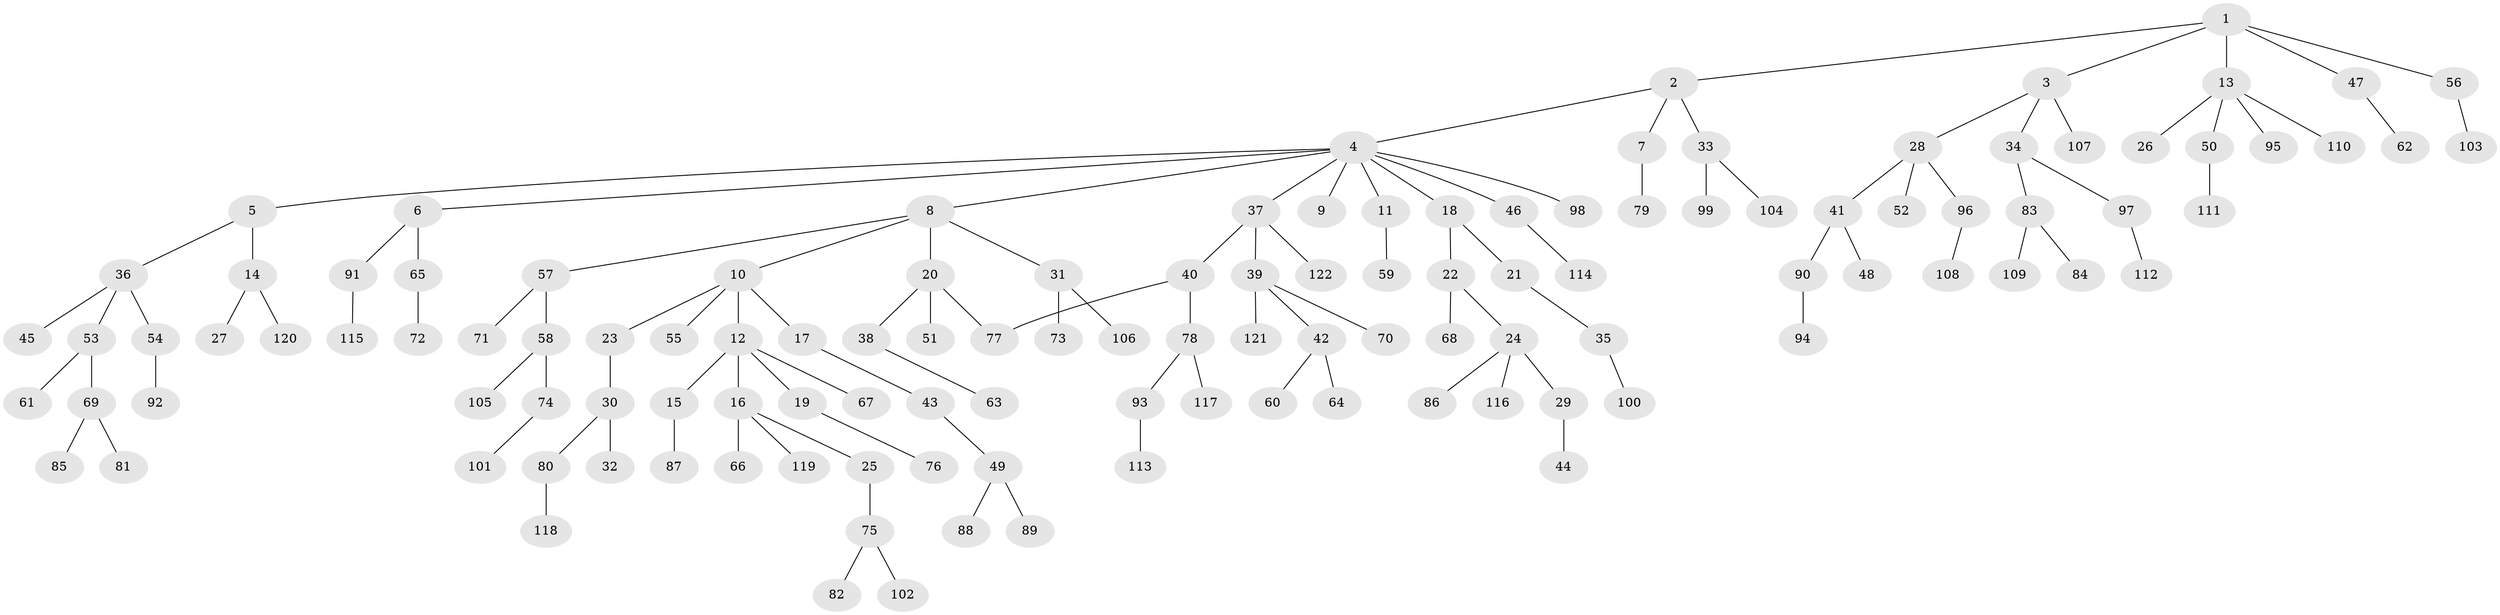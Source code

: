 // coarse degree distribution, {1: 0.684931506849315, 2: 0.1643835616438356, 4: 0.0547945205479452, 5: 0.0547945205479452, 3: 0.0273972602739726, 28: 0.0136986301369863}
// Generated by graph-tools (version 1.1) at 2025/44/03/04/25 21:44:40]
// undirected, 122 vertices, 122 edges
graph export_dot {
graph [start="1"]
  node [color=gray90,style=filled];
  1;
  2;
  3;
  4;
  5;
  6;
  7;
  8;
  9;
  10;
  11;
  12;
  13;
  14;
  15;
  16;
  17;
  18;
  19;
  20;
  21;
  22;
  23;
  24;
  25;
  26;
  27;
  28;
  29;
  30;
  31;
  32;
  33;
  34;
  35;
  36;
  37;
  38;
  39;
  40;
  41;
  42;
  43;
  44;
  45;
  46;
  47;
  48;
  49;
  50;
  51;
  52;
  53;
  54;
  55;
  56;
  57;
  58;
  59;
  60;
  61;
  62;
  63;
  64;
  65;
  66;
  67;
  68;
  69;
  70;
  71;
  72;
  73;
  74;
  75;
  76;
  77;
  78;
  79;
  80;
  81;
  82;
  83;
  84;
  85;
  86;
  87;
  88;
  89;
  90;
  91;
  92;
  93;
  94;
  95;
  96;
  97;
  98;
  99;
  100;
  101;
  102;
  103;
  104;
  105;
  106;
  107;
  108;
  109;
  110;
  111;
  112;
  113;
  114;
  115;
  116;
  117;
  118;
  119;
  120;
  121;
  122;
  1 -- 2;
  1 -- 3;
  1 -- 13;
  1 -- 47;
  1 -- 56;
  2 -- 4;
  2 -- 7;
  2 -- 33;
  3 -- 28;
  3 -- 34;
  3 -- 107;
  4 -- 5;
  4 -- 6;
  4 -- 8;
  4 -- 9;
  4 -- 11;
  4 -- 18;
  4 -- 37;
  4 -- 46;
  4 -- 98;
  5 -- 14;
  5 -- 36;
  6 -- 65;
  6 -- 91;
  7 -- 79;
  8 -- 10;
  8 -- 20;
  8 -- 31;
  8 -- 57;
  10 -- 12;
  10 -- 17;
  10 -- 23;
  10 -- 55;
  11 -- 59;
  12 -- 15;
  12 -- 16;
  12 -- 19;
  12 -- 67;
  13 -- 26;
  13 -- 50;
  13 -- 95;
  13 -- 110;
  14 -- 27;
  14 -- 120;
  15 -- 87;
  16 -- 25;
  16 -- 66;
  16 -- 119;
  17 -- 43;
  18 -- 21;
  18 -- 22;
  19 -- 76;
  20 -- 38;
  20 -- 51;
  20 -- 77;
  21 -- 35;
  22 -- 24;
  22 -- 68;
  23 -- 30;
  24 -- 29;
  24 -- 86;
  24 -- 116;
  25 -- 75;
  28 -- 41;
  28 -- 52;
  28 -- 96;
  29 -- 44;
  30 -- 32;
  30 -- 80;
  31 -- 73;
  31 -- 106;
  33 -- 99;
  33 -- 104;
  34 -- 83;
  34 -- 97;
  35 -- 100;
  36 -- 45;
  36 -- 53;
  36 -- 54;
  37 -- 39;
  37 -- 40;
  37 -- 122;
  38 -- 63;
  39 -- 42;
  39 -- 70;
  39 -- 121;
  40 -- 78;
  40 -- 77;
  41 -- 48;
  41 -- 90;
  42 -- 60;
  42 -- 64;
  43 -- 49;
  46 -- 114;
  47 -- 62;
  49 -- 88;
  49 -- 89;
  50 -- 111;
  53 -- 61;
  53 -- 69;
  54 -- 92;
  56 -- 103;
  57 -- 58;
  57 -- 71;
  58 -- 74;
  58 -- 105;
  65 -- 72;
  69 -- 81;
  69 -- 85;
  74 -- 101;
  75 -- 82;
  75 -- 102;
  78 -- 93;
  78 -- 117;
  80 -- 118;
  83 -- 84;
  83 -- 109;
  90 -- 94;
  91 -- 115;
  93 -- 113;
  96 -- 108;
  97 -- 112;
}

